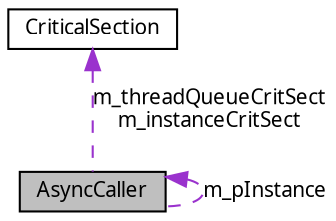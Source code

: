 digraph G
{
  edge [fontname="FreeSans.ttf",fontsize=10,labelfontname="FreeSans.ttf",labelfontsize=10];
  node [fontname="FreeSans.ttf",fontsize=10,shape=record];
  Node1 [label="AsyncCaller",height=0.2,width=0.4,color="black", fillcolor="grey75", style="filled" fontcolor="black"];
  Node2 -> Node1 [dir=back,color="darkorchid3",fontsize=10,style="dashed",label="m_threadQueueCritSect\nm_instanceCritSect",fontname="FreeSans.ttf"];
  Node2 [label="CriticalSection",height=0.2,width=0.4,color="black", fillcolor="white", style="filled",URL="$class_critical_section.html"];
  Node1 -> Node1 [dir=back,color="darkorchid3",fontsize=10,style="dashed",label="m_pInstance",fontname="FreeSans.ttf"];
}
